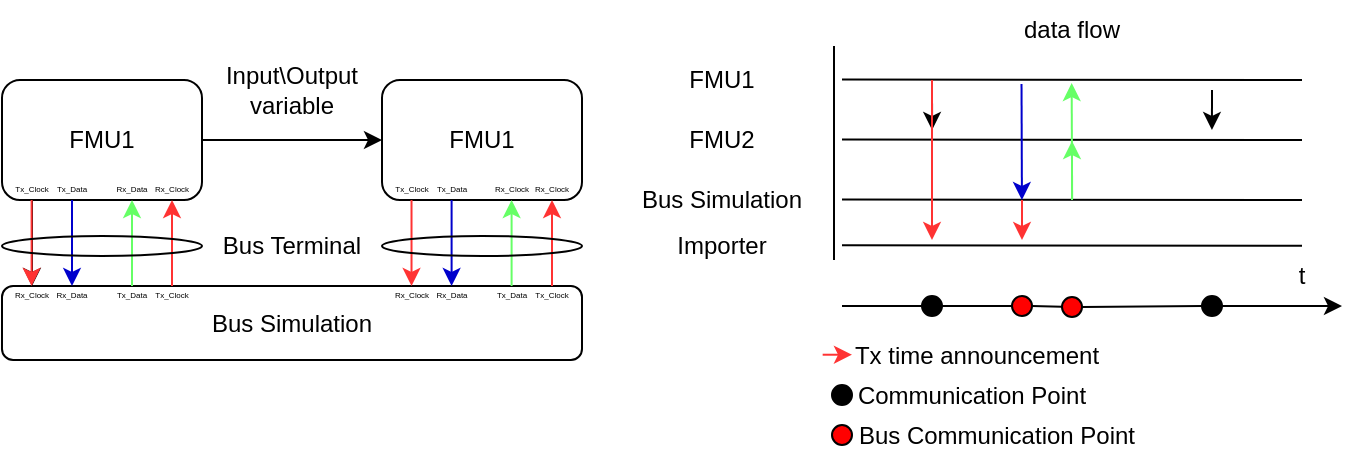 <mxfile version="20.7.4" type="device"><diagram id="zssgmvdwZO7xPkAqMUr9" name="Page-1"><mxGraphModel dx="1712" dy="1610" grid="1" gridSize="10" guides="1" tooltips="1" connect="1" arrows="1" fold="1" page="1" pageScale="1" pageWidth="850" pageHeight="1100" math="0" shadow="0"><root><mxCell id="0"/><mxCell id="1" parent="0"/><mxCell id="SsrnTv2k94DWv8KDChTj-48" style="edgeStyle=orthogonalEdgeStyle;rounded=0;orthogonalLoop=1;jettySize=auto;html=1;exitX=1;exitY=0.5;exitDx=0;exitDy=0;entryX=0;entryY=0.5;entryDx=0;entryDy=0;" parent="1" source="SsrnTv2k94DWv8KDChTj-44" target="e1DPj9sdgxrYpcnS9dOX-31" edge="1"><mxGeometry relative="1" as="geometry"><mxPoint x="-7" y="-270" as="targetPoint"/></mxGeometry></mxCell><mxCell id="SsrnTv2k94DWv8KDChTj-44" value="FMU1" style="rounded=1;whiteSpace=wrap;html=1;" parent="1" vertex="1"><mxGeometry x="-200" y="-300" width="100" height="60" as="geometry"/></mxCell><mxCell id="SsrnTv2k94DWv8KDChTj-46" value="Bus Simulation" style="rounded=1;whiteSpace=wrap;html=1;" parent="1" vertex="1"><mxGeometry x="-200" y="-197" width="290" height="37" as="geometry"/></mxCell><mxCell id="SsrnTv2k94DWv8KDChTj-49" value="Input\Output variable" style="text;html=1;strokeColor=none;fillColor=none;align=center;verticalAlign=middle;whiteSpace=wrap;rounded=0;" parent="1" vertex="1"><mxGeometry x="-107" y="-310" width="104" height="30" as="geometry"/></mxCell><mxCell id="SsrnTv2k94DWv8KDChTj-52" value="Bus Terminal" style="text;html=1;strokeColor=none;fillColor=none;align=center;verticalAlign=middle;whiteSpace=wrap;rounded=0;" parent="1" vertex="1"><mxGeometry x="-107" y="-227" width="104" height="20" as="geometry"/></mxCell><mxCell id="SsrnTv2k94DWv8KDChTj-53" value="" style="endArrow=none;html=1;rounded=0;" parent="1" edge="1"><mxGeometry width="50" height="50" relative="1" as="geometry"><mxPoint x="216" y="-210" as="sourcePoint"/><mxPoint x="216" y="-317" as="targetPoint"/></mxGeometry></mxCell><mxCell id="SsrnTv2k94DWv8KDChTj-54" value="" style="endArrow=classic;html=1;rounded=0;startArrow=none;" parent="1" source="SsrnTv2k94DWv8KDChTj-70" edge="1"><mxGeometry width="50" height="50" relative="1" as="geometry"><mxPoint x="220" y="-182" as="sourcePoint"/><mxPoint x="470" y="-187" as="targetPoint"/></mxGeometry></mxCell><mxCell id="SsrnTv2k94DWv8KDChTj-55" value="FMU1" style="text;html=1;strokeColor=none;fillColor=none;align=center;verticalAlign=middle;whiteSpace=wrap;rounded=0;" parent="1" vertex="1"><mxGeometry x="130" y="-315" width="60" height="30" as="geometry"/></mxCell><mxCell id="SsrnTv2k94DWv8KDChTj-56" value="FMU2" style="text;html=1;strokeColor=none;fillColor=none;align=center;verticalAlign=middle;whiteSpace=wrap;rounded=0;" parent="1" vertex="1"><mxGeometry x="130" y="-285" width="60" height="30" as="geometry"/></mxCell><mxCell id="SsrnTv2k94DWv8KDChTj-57" value="Bus Simulation" style="text;html=1;strokeColor=none;fillColor=none;align=center;verticalAlign=middle;whiteSpace=wrap;rounded=0;" parent="1" vertex="1"><mxGeometry x="110" y="-255" width="100" height="30" as="geometry"/></mxCell><mxCell id="SsrnTv2k94DWv8KDChTj-59" value="" style="endArrow=none;html=1;rounded=0;" parent="1" edge="1"><mxGeometry width="50" height="50" relative="1" as="geometry"><mxPoint x="450" y="-270" as="sourcePoint"/><mxPoint x="220" y="-270.2" as="targetPoint"/></mxGeometry></mxCell><mxCell id="SsrnTv2k94DWv8KDChTj-60" value="" style="endArrow=none;html=1;rounded=0;" parent="1" edge="1"><mxGeometry width="50" height="50" relative="1" as="geometry"><mxPoint x="450" y="-300" as="sourcePoint"/><mxPoint x="220" y="-300.2" as="targetPoint"/></mxGeometry></mxCell><mxCell id="SsrnTv2k94DWv8KDChTj-61" value="" style="endArrow=none;html=1;rounded=0;" parent="1" edge="1"><mxGeometry width="50" height="50" relative="1" as="geometry"><mxPoint x="450" y="-240" as="sourcePoint"/><mxPoint x="220" y="-240.2" as="targetPoint"/></mxGeometry></mxCell><mxCell id="SsrnTv2k94DWv8KDChTj-62" value="t" style="text;html=1;strokeColor=none;fillColor=none;align=center;verticalAlign=middle;whiteSpace=wrap;rounded=0;" parent="1" vertex="1"><mxGeometry x="440" y="-212" width="20" height="20" as="geometry"/></mxCell><mxCell id="SsrnTv2k94DWv8KDChTj-63" value="data flow" style="text;html=1;strokeColor=none;fillColor=none;align=center;verticalAlign=middle;whiteSpace=wrap;rounded=0;" parent="1" vertex="1"><mxGeometry x="305" y="-340" width="60" height="30" as="geometry"/></mxCell><mxCell id="SsrnTv2k94DWv8KDChTj-66" value="" style="ellipse;whiteSpace=wrap;html=1;aspect=fixed;fillColor=#000000;" parent="1" vertex="1"><mxGeometry x="260" y="-192" width="10" height="10" as="geometry"/></mxCell><mxCell id="SsrnTv2k94DWv8KDChTj-67" value="" style="endArrow=none;html=1;rounded=0;" parent="1" target="SsrnTv2k94DWv8KDChTj-66" edge="1"><mxGeometry width="50" height="50" relative="1" as="geometry"><mxPoint x="220" y="-187" as="sourcePoint"/><mxPoint x="530" y="-182" as="targetPoint"/></mxGeometry></mxCell><mxCell id="SsrnTv2k94DWv8KDChTj-69" style="edgeStyle=orthogonalEdgeStyle;rounded=0;orthogonalLoop=1;jettySize=auto;html=1;" parent="1" edge="1"><mxGeometry relative="1" as="geometry"><mxPoint x="265" y="-295" as="sourcePoint"/><mxPoint x="265.05" y="-275" as="targetPoint"/></mxGeometry></mxCell><mxCell id="SsrnTv2k94DWv8KDChTj-70" value="" style="ellipse;whiteSpace=wrap;html=1;aspect=fixed;fillColor=#000000;" parent="1" vertex="1"><mxGeometry x="400" y="-192" width="10" height="10" as="geometry"/></mxCell><mxCell id="SsrnTv2k94DWv8KDChTj-71" value="" style="endArrow=none;html=1;rounded=0;startArrow=none;" parent="1" source="SsrnTv2k94DWv8KDChTj-76" target="SsrnTv2k94DWv8KDChTj-70" edge="1"><mxGeometry width="50" height="50" relative="1" as="geometry"><mxPoint x="270" y="-187" as="sourcePoint"/><mxPoint x="590" y="-187" as="targetPoint"/></mxGeometry></mxCell><mxCell id="SsrnTv2k94DWv8KDChTj-72" style="edgeStyle=orthogonalEdgeStyle;rounded=0;orthogonalLoop=1;jettySize=auto;html=1;" parent="1" edge="1"><mxGeometry relative="1" as="geometry"><mxPoint x="405" y="-295" as="sourcePoint"/><mxPoint x="404.97" y="-275" as="targetPoint"/></mxGeometry></mxCell><mxCell id="SsrnTv2k94DWv8KDChTj-76" value="" style="ellipse;whiteSpace=wrap;html=1;aspect=fixed;fillColor=#FF0000;" parent="1" vertex="1"><mxGeometry x="330" y="-191.5" width="10" height="10" as="geometry"/></mxCell><mxCell id="SsrnTv2k94DWv8KDChTj-77" value="" style="endArrow=none;html=1;rounded=0;startArrow=none;" parent="1" source="SsrnTv2k94DWv8KDChTj-73" target="SsrnTv2k94DWv8KDChTj-76" edge="1"><mxGeometry width="50" height="50" relative="1" as="geometry"><mxPoint x="270" y="-187.0" as="sourcePoint"/><mxPoint x="400" y="-187.0" as="targetPoint"/></mxGeometry></mxCell><mxCell id="SsrnTv2k94DWv8KDChTj-73" value="" style="ellipse;whiteSpace=wrap;html=1;aspect=fixed;fillColor=#FF0000;" parent="1" vertex="1"><mxGeometry x="305" y="-192" width="10" height="10" as="geometry"/></mxCell><mxCell id="SsrnTv2k94DWv8KDChTj-81" value="" style="endArrow=none;html=1;rounded=0;startArrow=none;" parent="1" source="SsrnTv2k94DWv8KDChTj-66" target="SsrnTv2k94DWv8KDChTj-73" edge="1"><mxGeometry width="50" height="50" relative="1" as="geometry"><mxPoint x="270" y="-187.0" as="sourcePoint"/><mxPoint x="320.0" y="-187.0" as="targetPoint"/></mxGeometry></mxCell><mxCell id="SsrnTv2k94DWv8KDChTj-82" value="" style="ellipse;whiteSpace=wrap;html=1;aspect=fixed;fillColor=#FF0000;" parent="1" vertex="1"><mxGeometry x="215" y="-127.5" width="10" height="10" as="geometry"/></mxCell><mxCell id="SsrnTv2k94DWv8KDChTj-84" value="" style="ellipse;whiteSpace=wrap;html=1;aspect=fixed;fillColor=#000000;" parent="1" vertex="1"><mxGeometry x="215" y="-147.5" width="10" height="10" as="geometry"/></mxCell><mxCell id="SsrnTv2k94DWv8KDChTj-85" value="Communication Point" style="text;html=1;strokeColor=none;fillColor=none;align=center;verticalAlign=middle;whiteSpace=wrap;rounded=0;" parent="1" vertex="1"><mxGeometry x="225" y="-150" width="120" height="15" as="geometry"/></mxCell><mxCell id="e1DPj9sdgxrYpcnS9dOX-3" value="Rx_Clock" style="text;html=1;strokeColor=none;fillColor=none;align=center;verticalAlign=middle;whiteSpace=wrap;rounded=0;fontSize=4;" parent="1" vertex="1"><mxGeometry x="-130" y="-250" width="30" height="10" as="geometry"/></mxCell><mxCell id="e1DPj9sdgxrYpcnS9dOX-4" value="Tx_Clock" style="text;html=1;strokeColor=none;fillColor=none;align=center;verticalAlign=middle;whiteSpace=wrap;rounded=0;fontSize=4;" parent="1" vertex="1"><mxGeometry x="-130" y="-197" width="30" height="10" as="geometry"/></mxCell><mxCell id="e1DPj9sdgxrYpcnS9dOX-5" value="" style="endArrow=classic;html=1;rounded=0;fontSize=4;entryX=0.5;entryY=1;entryDx=0;entryDy=0;exitX=0.5;exitY=0;exitDx=0;exitDy=0;strokeColor=#FF3333;" parent="1" source="e1DPj9sdgxrYpcnS9dOX-4" target="e1DPj9sdgxrYpcnS9dOX-3" edge="1"><mxGeometry width="50" height="50" relative="1" as="geometry"><mxPoint x="-80" y="-210" as="sourcePoint"/><mxPoint x="-30" y="-260" as="targetPoint"/></mxGeometry></mxCell><mxCell id="e1DPj9sdgxrYpcnS9dOX-7" value="" style="endArrow=classic;html=1;rounded=0;fontSize=4;exitX=0.5;exitY=1;exitDx=0;exitDy=0;entryX=0.5;entryY=0;entryDx=0;entryDy=0;" parent="1" source="e1DPj9sdgxrYpcnS9dOX-8" target="e1DPj9sdgxrYpcnS9dOX-9" edge="1"><mxGeometry width="50" height="50" relative="1" as="geometry"><mxPoint x="-170" y="-240" as="sourcePoint"/><mxPoint x="-170" y="-200" as="targetPoint"/></mxGeometry></mxCell><mxCell id="e1DPj9sdgxrYpcnS9dOX-8" value="Tx_Clock" style="text;html=1;strokeColor=none;fillColor=none;align=center;verticalAlign=middle;whiteSpace=wrap;rounded=0;fontSize=4;" parent="1" vertex="1"><mxGeometry x="-200" y="-250" width="30" height="10" as="geometry"/></mxCell><mxCell id="e1DPj9sdgxrYpcnS9dOX-9" value="Rx_Clock" style="text;html=1;strokeColor=none;fillColor=none;align=center;verticalAlign=middle;whiteSpace=wrap;rounded=0;fontSize=4;" parent="1" vertex="1"><mxGeometry x="-200" y="-197" width="30" height="10" as="geometry"/></mxCell><mxCell id="e1DPj9sdgxrYpcnS9dOX-10" value="Tx_Data" style="text;html=1;strokeColor=none;fillColor=none;align=center;verticalAlign=middle;whiteSpace=wrap;rounded=0;fontSize=4;" parent="1" vertex="1"><mxGeometry x="-180" y="-250" width="30" height="10" as="geometry"/></mxCell><mxCell id="e1DPj9sdgxrYpcnS9dOX-11" value="Rx_Data" style="text;html=1;strokeColor=none;fillColor=none;align=center;verticalAlign=middle;whiteSpace=wrap;rounded=0;fontSize=4;" parent="1" vertex="1"><mxGeometry x="-180" y="-197" width="30" height="10" as="geometry"/></mxCell><mxCell id="e1DPj9sdgxrYpcnS9dOX-12" value="" style="endArrow=classic;html=1;rounded=0;fontSize=4;exitX=0.5;exitY=1;exitDx=0;exitDy=0;entryX=0.5;entryY=0;entryDx=0;entryDy=0;strokeColor=#0000CC;" parent="1" source="e1DPj9sdgxrYpcnS9dOX-10" target="e1DPj9sdgxrYpcnS9dOX-11" edge="1"><mxGeometry x="-1" y="10" width="50" height="50" relative="1" as="geometry"><mxPoint x="-160" y="-230" as="sourcePoint"/><mxPoint x="-160" y="-190" as="targetPoint"/><mxPoint as="offset"/></mxGeometry></mxCell><mxCell id="e1DPj9sdgxrYpcnS9dOX-13" value="" style="endArrow=classic;html=1;rounded=0;fontSize=4;exitX=0.5;exitY=1;exitDx=0;exitDy=0;strokeColor=#0000CC;" parent="1" edge="1"><mxGeometry x="-1" y="10" width="50" height="50" relative="1" as="geometry"><mxPoint x="309.76" y="-298" as="sourcePoint"/><mxPoint x="309.96" y="-240" as="targetPoint"/><mxPoint as="offset"/></mxGeometry></mxCell><mxCell id="e1DPj9sdgxrYpcnS9dOX-15" value="Tx_Data" style="text;html=1;strokeColor=none;fillColor=none;align=center;verticalAlign=middle;whiteSpace=wrap;rounded=0;fontSize=4;" parent="1" vertex="1"><mxGeometry x="-150" y="-197" width="30" height="10" as="geometry"/></mxCell><mxCell id="e1DPj9sdgxrYpcnS9dOX-16" value="Rx_Data" style="text;html=1;strokeColor=none;fillColor=none;align=center;verticalAlign=middle;whiteSpace=wrap;rounded=0;fontSize=4;" parent="1" vertex="1"><mxGeometry x="-150" y="-250" width="30" height="10" as="geometry"/></mxCell><mxCell id="e1DPj9sdgxrYpcnS9dOX-17" value="" style="endArrow=classic;html=1;rounded=0;fontSize=4;entryX=0.5;entryY=1;entryDx=0;entryDy=0;exitX=0.5;exitY=0;exitDx=0;exitDy=0;strokeColor=#66FF66;" parent="1" source="e1DPj9sdgxrYpcnS9dOX-15" target="e1DPj9sdgxrYpcnS9dOX-16" edge="1"><mxGeometry width="50" height="50" relative="1" as="geometry"><mxPoint x="-105" y="-187" as="sourcePoint"/><mxPoint x="-105" y="-230" as="targetPoint"/></mxGeometry></mxCell><mxCell id="e1DPj9sdgxrYpcnS9dOX-19" value="" style="endArrow=classic;html=1;rounded=0;fontSize=4;entryX=0.5;entryY=1;entryDx=0;entryDy=0;strokeColor=#66FF66;" parent="1" edge="1"><mxGeometry width="50" height="50" relative="1" as="geometry"><mxPoint x="335.07" y="-240.5" as="sourcePoint"/><mxPoint x="334.83" y="-298.5" as="targetPoint"/></mxGeometry></mxCell><mxCell id="e1DPj9sdgxrYpcnS9dOX-20" value="" style="endArrow=classic;html=1;rounded=0;fontSize=4;exitX=0.5;exitY=1;exitDx=0;exitDy=0;entryX=0.5;entryY=0;entryDx=0;entryDy=0;strokeColor=#FF3333;" parent="1" edge="1"><mxGeometry width="50" height="50" relative="1" as="geometry"><mxPoint x="-185.2" y="-240" as="sourcePoint"/><mxPoint x="-185.2" y="-197" as="targetPoint"/></mxGeometry></mxCell><mxCell id="e1DPj9sdgxrYpcnS9dOX-31" value="FMU1" style="rounded=1;whiteSpace=wrap;html=1;" parent="1" vertex="1"><mxGeometry x="-10" y="-300" width="100" height="60" as="geometry"/></mxCell><mxCell id="e1DPj9sdgxrYpcnS9dOX-32" value="Rx_Clock" style="text;html=1;strokeColor=none;fillColor=none;align=center;verticalAlign=middle;whiteSpace=wrap;rounded=0;fontSize=4;" parent="1" vertex="1"><mxGeometry x="60" y="-250" width="30" height="10" as="geometry"/></mxCell><mxCell id="e1DPj9sdgxrYpcnS9dOX-33" value="Tx_Clock" style="text;html=1;strokeColor=none;fillColor=none;align=center;verticalAlign=middle;whiteSpace=wrap;rounded=0;fontSize=4;" parent="1" vertex="1"><mxGeometry x="-10" y="-250" width="30" height="10" as="geometry"/></mxCell><mxCell id="e1DPj9sdgxrYpcnS9dOX-34" value="Tx_Data" style="text;html=1;strokeColor=none;fillColor=none;align=center;verticalAlign=middle;whiteSpace=wrap;rounded=0;fontSize=4;" parent="1" vertex="1"><mxGeometry x="10" y="-250" width="30" height="10" as="geometry"/></mxCell><mxCell id="e1DPj9sdgxrYpcnS9dOX-35" value="Rx_Clock" style="text;html=1;strokeColor=none;fillColor=none;align=center;verticalAlign=middle;whiteSpace=wrap;rounded=0;fontSize=4;" parent="1" vertex="1"><mxGeometry x="40" y="-250" width="30" height="10" as="geometry"/></mxCell><mxCell id="e1DPj9sdgxrYpcnS9dOX-37" value="Tx_Clock" style="text;html=1;strokeColor=none;fillColor=none;align=center;verticalAlign=middle;whiteSpace=wrap;rounded=0;fontSize=4;" parent="1" vertex="1"><mxGeometry x="60" y="-197" width="30" height="10" as="geometry"/></mxCell><mxCell id="e1DPj9sdgxrYpcnS9dOX-38" value="Rx_Clock" style="text;html=1;strokeColor=none;fillColor=none;align=center;verticalAlign=middle;whiteSpace=wrap;rounded=0;fontSize=4;" parent="1" vertex="1"><mxGeometry x="-10" y="-197" width="30" height="10" as="geometry"/></mxCell><mxCell id="e1DPj9sdgxrYpcnS9dOX-39" value="Rx_Data" style="text;html=1;strokeColor=none;fillColor=none;align=center;verticalAlign=middle;whiteSpace=wrap;rounded=0;fontSize=4;" parent="1" vertex="1"><mxGeometry x="10" y="-197" width="30" height="10" as="geometry"/></mxCell><mxCell id="e1DPj9sdgxrYpcnS9dOX-40" value="Tx_Data" style="text;html=1;strokeColor=none;fillColor=none;align=center;verticalAlign=middle;whiteSpace=wrap;rounded=0;fontSize=4;" parent="1" vertex="1"><mxGeometry x="40" y="-197" width="30" height="10" as="geometry"/></mxCell><mxCell id="e1DPj9sdgxrYpcnS9dOX-42" value="" style="endArrow=classic;html=1;rounded=0;fontSize=4;entryX=0.5;entryY=1;entryDx=0;entryDy=0;exitX=0.5;exitY=0;exitDx=0;exitDy=0;strokeColor=#FF3333;" parent="1" source="e1DPj9sdgxrYpcnS9dOX-37" target="e1DPj9sdgxrYpcnS9dOX-32" edge="1"><mxGeometry x="0.535" y="-165" width="50" height="50" relative="1" as="geometry"><mxPoint x="-105" y="-187" as="sourcePoint"/><mxPoint x="-105" y="-230" as="targetPoint"/><mxPoint as="offset"/></mxGeometry></mxCell><mxCell id="e1DPj9sdgxrYpcnS9dOX-43" value="" style="endArrow=classic;html=1;rounded=0;fontSize=4;exitX=0.5;exitY=1;exitDx=0;exitDy=0;entryX=0.5;entryY=0;entryDx=0;entryDy=0;strokeColor=#FF3333;" parent="1" edge="1"><mxGeometry x="-0.07" y="145" width="50" height="50" relative="1" as="geometry"><mxPoint x="4.76" y="-240" as="sourcePoint"/><mxPoint x="4.76" y="-197" as="targetPoint"/><mxPoint as="offset"/></mxGeometry></mxCell><mxCell id="e1DPj9sdgxrYpcnS9dOX-44" value="" style="endArrow=classic;html=1;rounded=0;fontSize=4;exitX=0.5;exitY=1;exitDx=0;exitDy=0;entryX=0.5;entryY=0;entryDx=0;entryDy=0;strokeColor=#0000CC;" parent="1" edge="1"><mxGeometry x="-1" y="10" width="50" height="50" relative="1" as="geometry"><mxPoint x="24.8" y="-240" as="sourcePoint"/><mxPoint x="24.8" y="-197" as="targetPoint"/><mxPoint as="offset"/></mxGeometry></mxCell><mxCell id="e1DPj9sdgxrYpcnS9dOX-45" value="" style="endArrow=classic;html=1;rounded=0;fontSize=4;entryX=0.5;entryY=1;entryDx=0;entryDy=0;exitX=0.5;exitY=0;exitDx=0;exitDy=0;strokeColor=#66FF66;" parent="1" edge="1"><mxGeometry width="50" height="50" relative="1" as="geometry"><mxPoint x="54.8" y="-197" as="sourcePoint"/><mxPoint x="54.8" y="-240" as="targetPoint"/></mxGeometry></mxCell><mxCell id="e1DPj9sdgxrYpcnS9dOX-46" value="" style="ellipse;whiteSpace=wrap;html=1;fontSize=4;fillColor=none;" parent="1" vertex="1"><mxGeometry x="-10" y="-222" width="100" height="10" as="geometry"/></mxCell><mxCell id="e1DPj9sdgxrYpcnS9dOX-49" value="" style="ellipse;whiteSpace=wrap;html=1;fontSize=4;fillColor=none;" parent="1" vertex="1"><mxGeometry x="-200" y="-222" width="100" height="10" as="geometry"/></mxCell><mxCell id="e1DPj9sdgxrYpcnS9dOX-50" value="" style="endArrow=classic;html=1;rounded=0;fontSize=4;strokeColor=#FF3333;" parent="1" edge="1"><mxGeometry x="-0.07" y="145" width="50" height="50" relative="1" as="geometry"><mxPoint x="265" y="-300" as="sourcePoint"/><mxPoint x="265" y="-220" as="targetPoint"/><mxPoint as="offset"/><Array as="points"/></mxGeometry></mxCell><mxCell id="e1DPj9sdgxrYpcnS9dOX-53" value="Importer" style="text;html=1;strokeColor=none;fillColor=none;align=center;verticalAlign=middle;whiteSpace=wrap;rounded=0;" parent="1" vertex="1"><mxGeometry x="110" y="-232" width="100" height="30" as="geometry"/></mxCell><mxCell id="e1DPj9sdgxrYpcnS9dOX-56" value="" style="endArrow=none;html=1;rounded=0;" parent="1" edge="1"><mxGeometry width="50" height="50" relative="1" as="geometry"><mxPoint x="450" y="-217.14" as="sourcePoint"/><mxPoint x="220" y="-217.34" as="targetPoint"/></mxGeometry></mxCell><mxCell id="e1DPj9sdgxrYpcnS9dOX-60" value="Bus Communication Point" style="text;html=1;strokeColor=none;fillColor=none;align=center;verticalAlign=middle;whiteSpace=wrap;rounded=0;" parent="1" vertex="1"><mxGeometry x="225" y="-130" width="145" height="15" as="geometry"/></mxCell><mxCell id="e1DPj9sdgxrYpcnS9dOX-61" value="Tx time announcement" style="text;html=1;strokeColor=none;fillColor=none;align=center;verticalAlign=middle;whiteSpace=wrap;rounded=0;" parent="1" vertex="1"><mxGeometry x="225" y="-170" width="125" height="15" as="geometry"/></mxCell><mxCell id="e1DPj9sdgxrYpcnS9dOX-63" value="" style="endArrow=classic;html=1;rounded=0;fontSize=4;strokeColor=#FF3333;" parent="1" edge="1"><mxGeometry x="-0.07" y="145" width="50" height="50" relative="1" as="geometry"><mxPoint x="210.33" y="-162.64" as="sourcePoint"/><mxPoint x="225.0" y="-162.64" as="targetPoint"/><mxPoint as="offset"/><Array as="points"/></mxGeometry></mxCell><mxCell id="e1DPj9sdgxrYpcnS9dOX-64" value="" style="endArrow=classic;html=1;rounded=0;fontSize=4;strokeColor=#FF3333;" parent="1" edge="1"><mxGeometry x="-0.07" y="145" width="50" height="50" relative="1" as="geometry"><mxPoint x="310" y="-240" as="sourcePoint"/><mxPoint x="310" y="-220" as="targetPoint"/><mxPoint as="offset"/><Array as="points"/></mxGeometry></mxCell><mxCell id="e1DPj9sdgxrYpcnS9dOX-65" value="" style="endArrow=classic;html=1;rounded=0;fontSize=4;strokeColor=#66FF66;" parent="1" edge="1"><mxGeometry width="50" height="50" relative="1" as="geometry"><mxPoint x="335" y="-240" as="sourcePoint"/><mxPoint x="335" y="-269.5" as="targetPoint"/></mxGeometry></mxCell></root></mxGraphModel></diagram></mxfile>